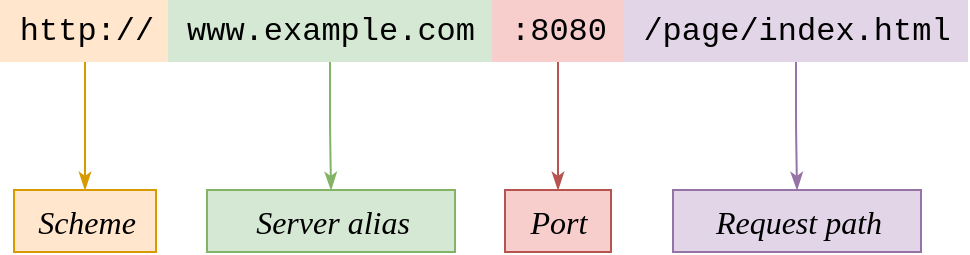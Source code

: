 <mxfile version="20.5.3" type="embed"><diagram name="第 1 页" id="CLNS6JqZ1umQ_1VXlne0"><mxGraphModel dx="531" dy="615" grid="0" gridSize="10" guides="1" tooltips="1" connect="1" arrows="1" fold="1" page="1" pageScale="1" pageWidth="2339" pageHeight="3300" background="#FFFFFF" math="0" shadow="0"><root><mxCell id="0"/><mxCell id="1" parent="0"/><mxCell id="7" style="edgeStyle=orthogonalEdgeStyle;orthogonalLoop=1;jettySize=auto;html=1;fontFamily=Courier New;fontSize=16;fillColor=#ffe6cc;strokeColor=#d79b00;rounded=1;endArrow=classicThin;endFill=1;" parent="1" source="2" target="6" edge="1"><mxGeometry relative="1" as="geometry"/></mxCell><mxCell id="2" value="&lt;font style=&quot;font-size: 16px;&quot;&gt;http://&lt;/font&gt;" style="text;html=1;resizable=0;autosize=1;align=center;verticalAlign=middle;points=[];fillColor=#ffe6cc;strokeColor=none;rounded=0;fontFamily=Courier New;" parent="1" vertex="1"><mxGeometry x="265" y="211" width="85" height="31" as="geometry"/></mxCell><mxCell id="10" value="" style="edgeStyle=orthogonalEdgeStyle;rounded=1;orthogonalLoop=1;jettySize=auto;html=1;strokeColor=#82b366;fontFamily=Courier New;fontSize=16;endArrow=classicThin;endFill=1;fillColor=#d5e8d4;" parent="1" source="3" target="8" edge="1"><mxGeometry relative="1" as="geometry"/></mxCell><mxCell id="3" value="www.example.com" style="text;html=1;align=center;verticalAlign=middle;resizable=0;points=[];autosize=1;strokeColor=none;fillColor=#d5e8d4;fontSize=16;fontFamily=Courier New;" parent="1" vertex="1"><mxGeometry x="349" y="211" width="162" height="31" as="geometry"/></mxCell><mxCell id="13" value="" style="edgeStyle=orthogonalEdgeStyle;rounded=1;orthogonalLoop=1;jettySize=auto;html=1;strokeColor=#b85450;fontFamily=Courier New;fontSize=16;endArrow=classicThin;endFill=1;fillColor=#f8cecc;" parent="1" source="4" target="12" edge="1"><mxGeometry relative="1" as="geometry"/></mxCell><mxCell id="4" value=":8080" style="text;html=1;align=center;verticalAlign=middle;resizable=0;points=[];autosize=1;strokeColor=none;fillColor=#f8cecc;fontSize=16;fontFamily=Courier New;" parent="1" vertex="1"><mxGeometry x="511" y="211" width="66" height="31" as="geometry"/></mxCell><mxCell id="15" value="" style="edgeStyle=orthogonalEdgeStyle;rounded=1;orthogonalLoop=1;jettySize=auto;html=1;strokeColor=#9673a6;fontFamily=Courier New;fontSize=16;endArrow=classicThin;endFill=1;fillColor=#e1d5e7;" parent="1" source="5" target="14" edge="1"><mxGeometry relative="1" as="geometry"/></mxCell><mxCell id="5" value="/page/index.html" style="text;html=1;align=center;verticalAlign=middle;resizable=0;points=[];autosize=1;strokeColor=none;fillColor=#e1d5e7;fontSize=16;fontFamily=Courier New;" parent="1" vertex="1"><mxGeometry x="577" y="211" width="172" height="31" as="geometry"/></mxCell><mxCell id="6" value="&lt;font&gt;&lt;i&gt;Scheme&lt;/i&gt;&lt;/font&gt;" style="text;html=1;align=center;verticalAlign=middle;resizable=0;points=[];autosize=1;strokeColor=#d79b00;fillColor=#ffe6cc;fontSize=16;fontFamily=Consolas;" parent="1" vertex="1"><mxGeometry x="272" y="306" width="71" height="31" as="geometry"/></mxCell><mxCell id="8" value="&lt;font&gt;&lt;i&gt;Server alias&lt;br&gt;&lt;/i&gt;&lt;/font&gt;" style="text;html=1;align=center;verticalAlign=middle;resizable=0;points=[];autosize=1;strokeColor=#82b366;fillColor=#d5e8d4;fontSize=16;fontFamily=Consolas;" parent="1" vertex="1"><mxGeometry x="368.5" y="306" width="124" height="31" as="geometry"/></mxCell><mxCell id="12" value="&lt;font&gt;&lt;i&gt;Port&lt;/i&gt;&lt;/font&gt;" style="text;html=1;align=center;verticalAlign=middle;resizable=0;points=[];autosize=1;strokeColor=#b85450;fillColor=#f8cecc;fontSize=16;fontFamily=Consolas;" parent="1" vertex="1"><mxGeometry x="517.5" y="306" width="53" height="31" as="geometry"/></mxCell><mxCell id="14" value="&lt;font face=&quot;Consolas&quot;&gt;&lt;i&gt;Request path&lt;/i&gt;&lt;/font&gt;" style="text;html=1;align=center;verticalAlign=middle;resizable=0;points=[];autosize=1;strokeColor=#9673a6;fillColor=#e1d5e7;fontSize=16;fontFamily=Consolas;" parent="1" vertex="1"><mxGeometry x="601.5" y="306" width="124" height="31" as="geometry"/></mxCell></root></mxGraphModel></diagram></mxfile>